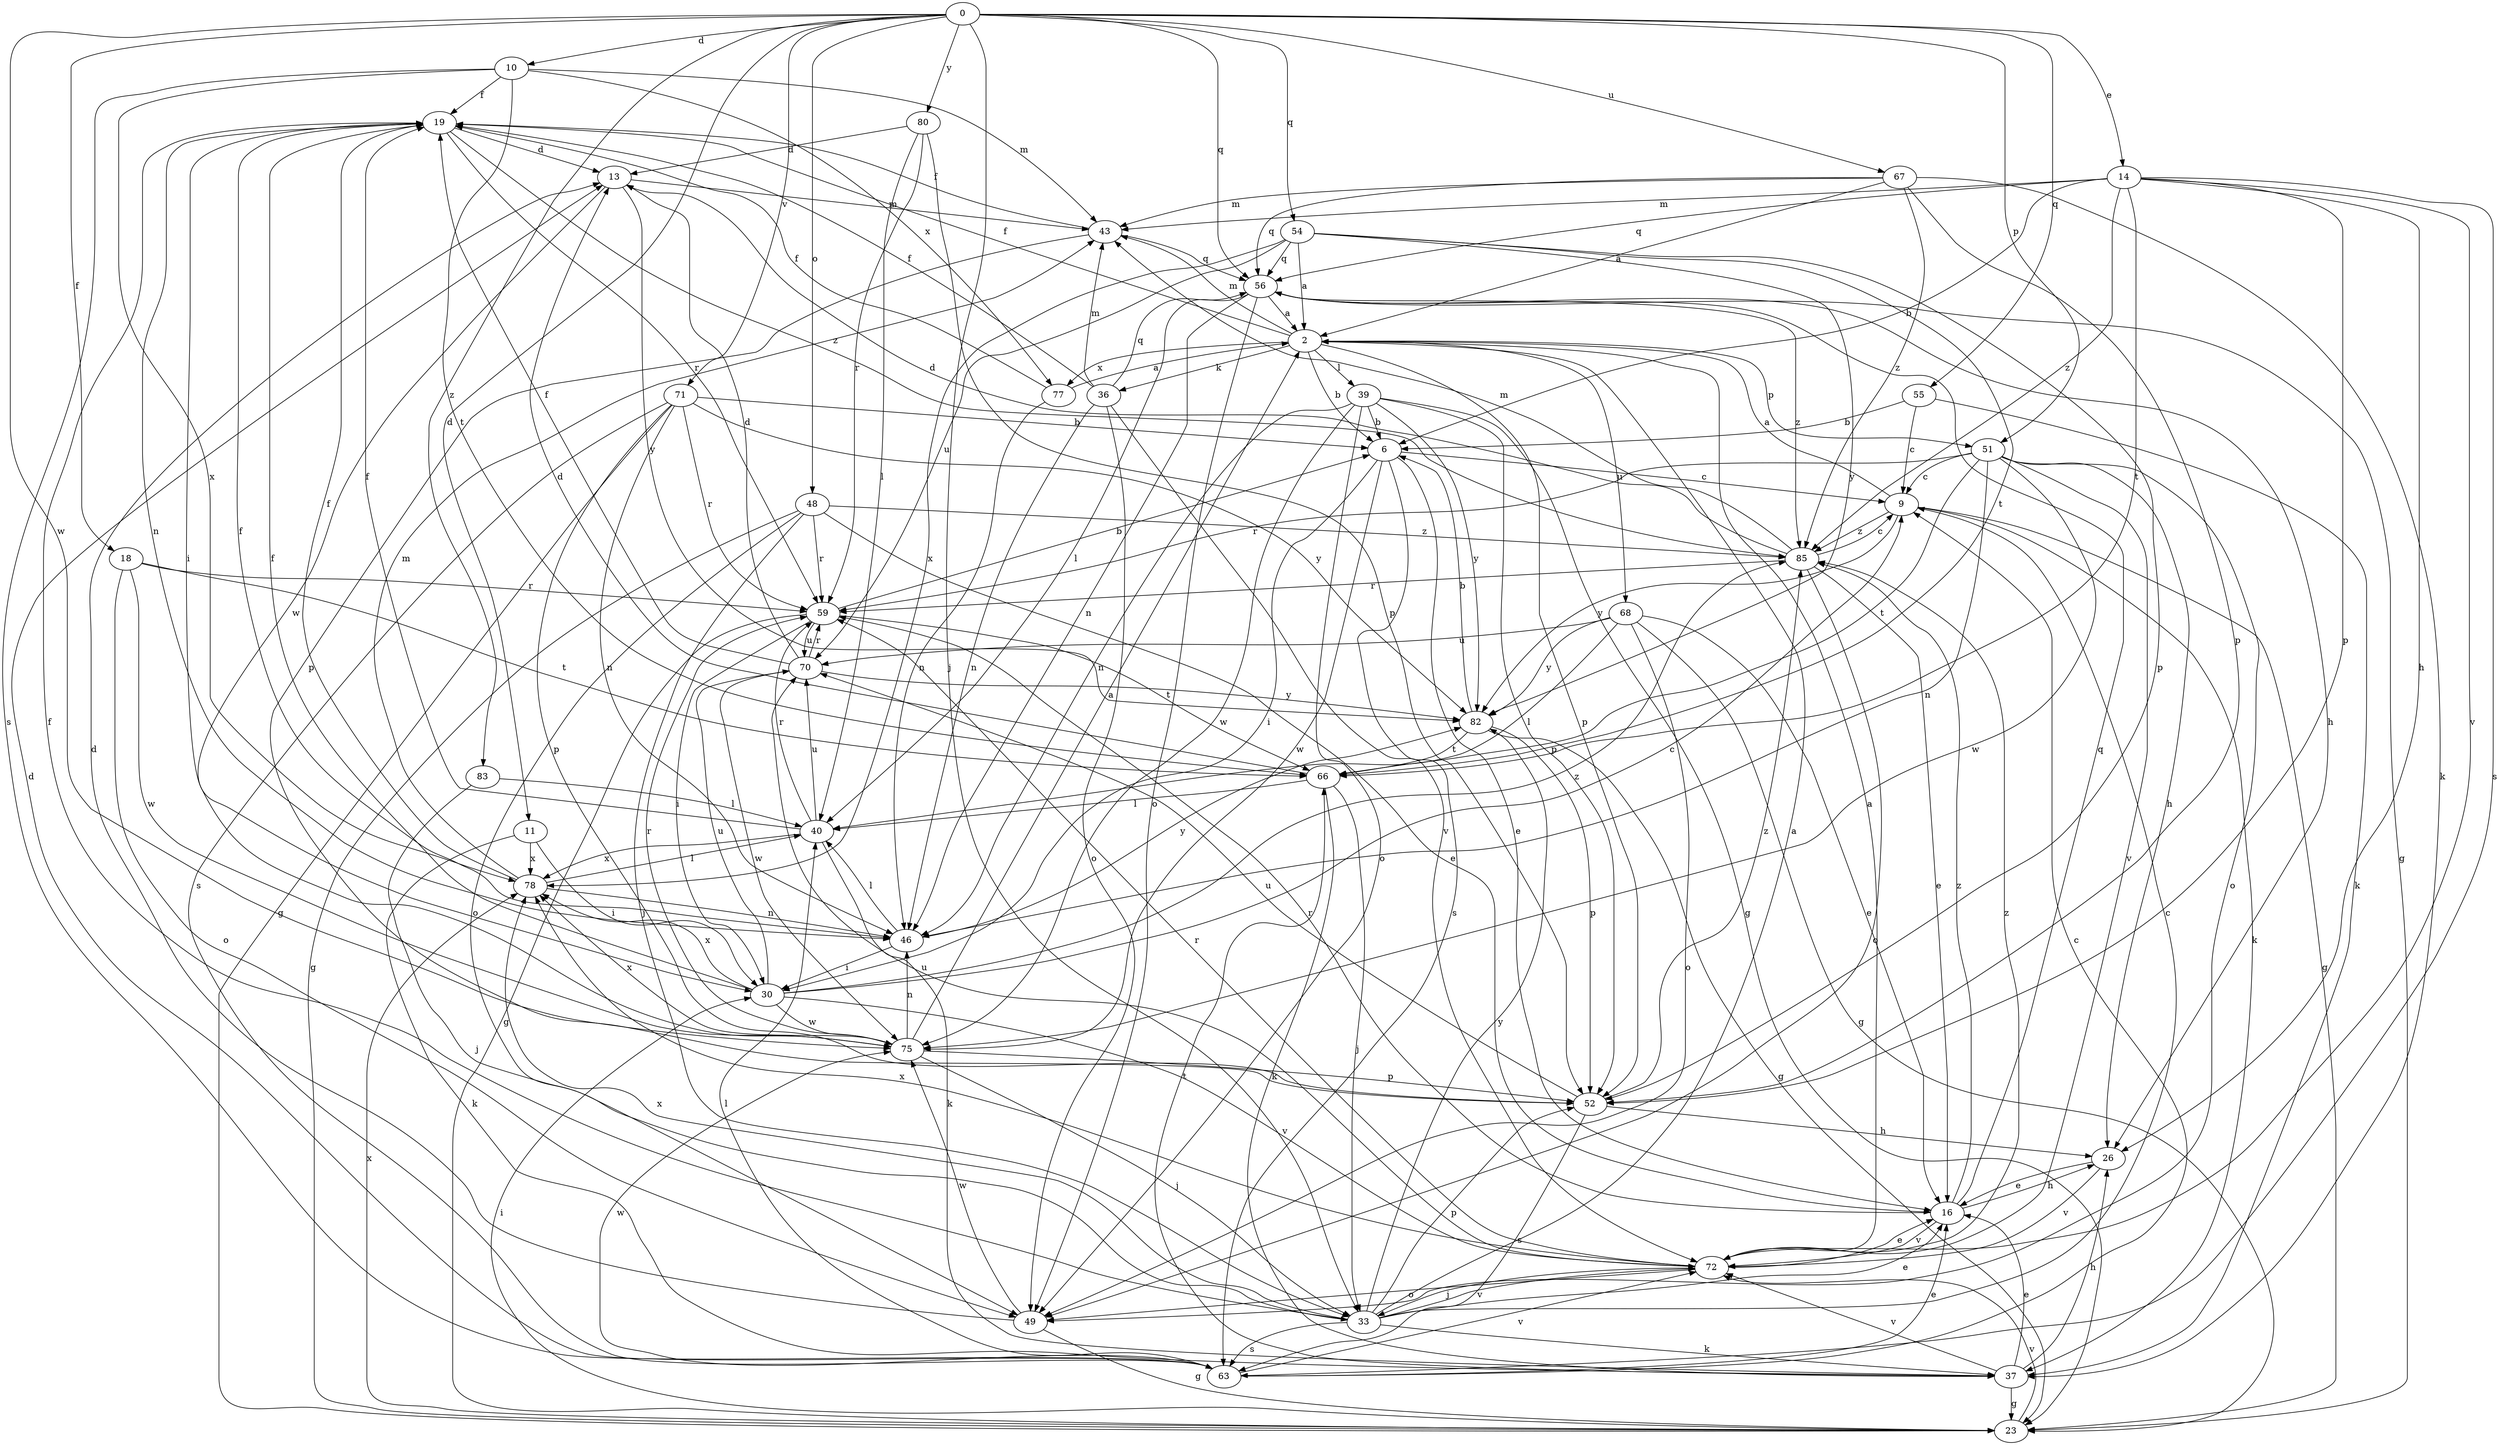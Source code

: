 strict digraph  {
0;
2;
6;
9;
10;
11;
13;
14;
16;
18;
19;
23;
26;
30;
33;
36;
37;
39;
40;
43;
46;
48;
49;
51;
52;
54;
55;
56;
59;
63;
66;
67;
68;
70;
71;
72;
75;
77;
78;
80;
82;
83;
85;
0 -> 10  [label=d];
0 -> 11  [label=d];
0 -> 14  [label=e];
0 -> 18  [label=f];
0 -> 33  [label=j];
0 -> 48  [label=o];
0 -> 51  [label=p];
0 -> 54  [label=q];
0 -> 55  [label=q];
0 -> 56  [label=q];
0 -> 67  [label=u];
0 -> 71  [label=v];
0 -> 75  [label=w];
0 -> 80  [label=y];
0 -> 83  [label=z];
2 -> 6  [label=b];
2 -> 19  [label=f];
2 -> 36  [label=k];
2 -> 39  [label=l];
2 -> 43  [label=m];
2 -> 51  [label=p];
2 -> 52  [label=p];
2 -> 68  [label=u];
2 -> 77  [label=x];
6 -> 9  [label=c];
6 -> 16  [label=e];
6 -> 30  [label=i];
6 -> 63  [label=s];
6 -> 75  [label=w];
9 -> 2  [label=a];
9 -> 23  [label=g];
9 -> 37  [label=k];
9 -> 82  [label=y];
9 -> 85  [label=z];
10 -> 19  [label=f];
10 -> 43  [label=m];
10 -> 63  [label=s];
10 -> 66  [label=t];
10 -> 77  [label=x];
10 -> 78  [label=x];
11 -> 30  [label=i];
11 -> 37  [label=k];
11 -> 78  [label=x];
13 -> 43  [label=m];
13 -> 75  [label=w];
13 -> 82  [label=y];
14 -> 6  [label=b];
14 -> 26  [label=h];
14 -> 43  [label=m];
14 -> 52  [label=p];
14 -> 56  [label=q];
14 -> 63  [label=s];
14 -> 66  [label=t];
14 -> 72  [label=v];
14 -> 85  [label=z];
16 -> 26  [label=h];
16 -> 56  [label=q];
16 -> 59  [label=r];
16 -> 72  [label=v];
16 -> 85  [label=z];
18 -> 49  [label=o];
18 -> 59  [label=r];
18 -> 66  [label=t];
18 -> 75  [label=w];
19 -> 13  [label=d];
19 -> 30  [label=i];
19 -> 46  [label=n];
19 -> 59  [label=r];
19 -> 85  [label=z];
23 -> 30  [label=i];
23 -> 72  [label=v];
23 -> 78  [label=x];
26 -> 16  [label=e];
26 -> 72  [label=v];
30 -> 9  [label=c];
30 -> 19  [label=f];
30 -> 70  [label=u];
30 -> 72  [label=v];
30 -> 75  [label=w];
30 -> 78  [label=x];
30 -> 85  [label=z];
33 -> 2  [label=a];
33 -> 9  [label=c];
33 -> 16  [label=e];
33 -> 19  [label=f];
33 -> 37  [label=k];
33 -> 52  [label=p];
33 -> 63  [label=s];
33 -> 72  [label=v];
33 -> 78  [label=x];
33 -> 82  [label=y];
36 -> 19  [label=f];
36 -> 43  [label=m];
36 -> 46  [label=n];
36 -> 49  [label=o];
36 -> 56  [label=q];
36 -> 72  [label=v];
37 -> 16  [label=e];
37 -> 23  [label=g];
37 -> 26  [label=h];
37 -> 66  [label=t];
37 -> 72  [label=v];
39 -> 6  [label=b];
39 -> 23  [label=g];
39 -> 46  [label=n];
39 -> 49  [label=o];
39 -> 52  [label=p];
39 -> 75  [label=w];
39 -> 82  [label=y];
40 -> 19  [label=f];
40 -> 37  [label=k];
40 -> 59  [label=r];
40 -> 70  [label=u];
40 -> 78  [label=x];
43 -> 19  [label=f];
43 -> 52  [label=p];
43 -> 56  [label=q];
46 -> 19  [label=f];
46 -> 30  [label=i];
46 -> 40  [label=l];
46 -> 82  [label=y];
48 -> 16  [label=e];
48 -> 23  [label=g];
48 -> 33  [label=j];
48 -> 49  [label=o];
48 -> 59  [label=r];
48 -> 85  [label=z];
49 -> 13  [label=d];
49 -> 23  [label=g];
49 -> 75  [label=w];
51 -> 9  [label=c];
51 -> 26  [label=h];
51 -> 46  [label=n];
51 -> 49  [label=o];
51 -> 59  [label=r];
51 -> 66  [label=t];
51 -> 72  [label=v];
51 -> 75  [label=w];
52 -> 26  [label=h];
52 -> 63  [label=s];
52 -> 70  [label=u];
52 -> 85  [label=z];
54 -> 2  [label=a];
54 -> 52  [label=p];
54 -> 56  [label=q];
54 -> 66  [label=t];
54 -> 70  [label=u];
54 -> 78  [label=x];
54 -> 82  [label=y];
55 -> 6  [label=b];
55 -> 9  [label=c];
55 -> 37  [label=k];
56 -> 2  [label=a];
56 -> 23  [label=g];
56 -> 26  [label=h];
56 -> 40  [label=l];
56 -> 46  [label=n];
56 -> 49  [label=o];
56 -> 85  [label=z];
59 -> 6  [label=b];
59 -> 23  [label=g];
59 -> 30  [label=i];
59 -> 66  [label=t];
59 -> 70  [label=u];
63 -> 9  [label=c];
63 -> 13  [label=d];
63 -> 16  [label=e];
63 -> 40  [label=l];
63 -> 72  [label=v];
63 -> 75  [label=w];
66 -> 13  [label=d];
66 -> 33  [label=j];
66 -> 37  [label=k];
66 -> 40  [label=l];
67 -> 2  [label=a];
67 -> 37  [label=k];
67 -> 43  [label=m];
67 -> 52  [label=p];
67 -> 56  [label=q];
67 -> 85  [label=z];
68 -> 16  [label=e];
68 -> 23  [label=g];
68 -> 40  [label=l];
68 -> 49  [label=o];
68 -> 70  [label=u];
68 -> 82  [label=y];
70 -> 13  [label=d];
70 -> 19  [label=f];
70 -> 59  [label=r];
70 -> 75  [label=w];
70 -> 82  [label=y];
71 -> 6  [label=b];
71 -> 23  [label=g];
71 -> 46  [label=n];
71 -> 52  [label=p];
71 -> 59  [label=r];
71 -> 63  [label=s];
71 -> 82  [label=y];
72 -> 2  [label=a];
72 -> 16  [label=e];
72 -> 33  [label=j];
72 -> 49  [label=o];
72 -> 59  [label=r];
72 -> 70  [label=u];
72 -> 78  [label=x];
72 -> 85  [label=z];
75 -> 2  [label=a];
75 -> 33  [label=j];
75 -> 46  [label=n];
75 -> 52  [label=p];
75 -> 59  [label=r];
75 -> 78  [label=x];
77 -> 2  [label=a];
77 -> 19  [label=f];
77 -> 46  [label=n];
78 -> 19  [label=f];
78 -> 40  [label=l];
78 -> 43  [label=m];
78 -> 46  [label=n];
80 -> 13  [label=d];
80 -> 40  [label=l];
80 -> 52  [label=p];
80 -> 59  [label=r];
82 -> 6  [label=b];
82 -> 23  [label=g];
82 -> 52  [label=p];
82 -> 66  [label=t];
83 -> 33  [label=j];
83 -> 40  [label=l];
85 -> 9  [label=c];
85 -> 13  [label=d];
85 -> 16  [label=e];
85 -> 43  [label=m];
85 -> 49  [label=o];
85 -> 59  [label=r];
}
